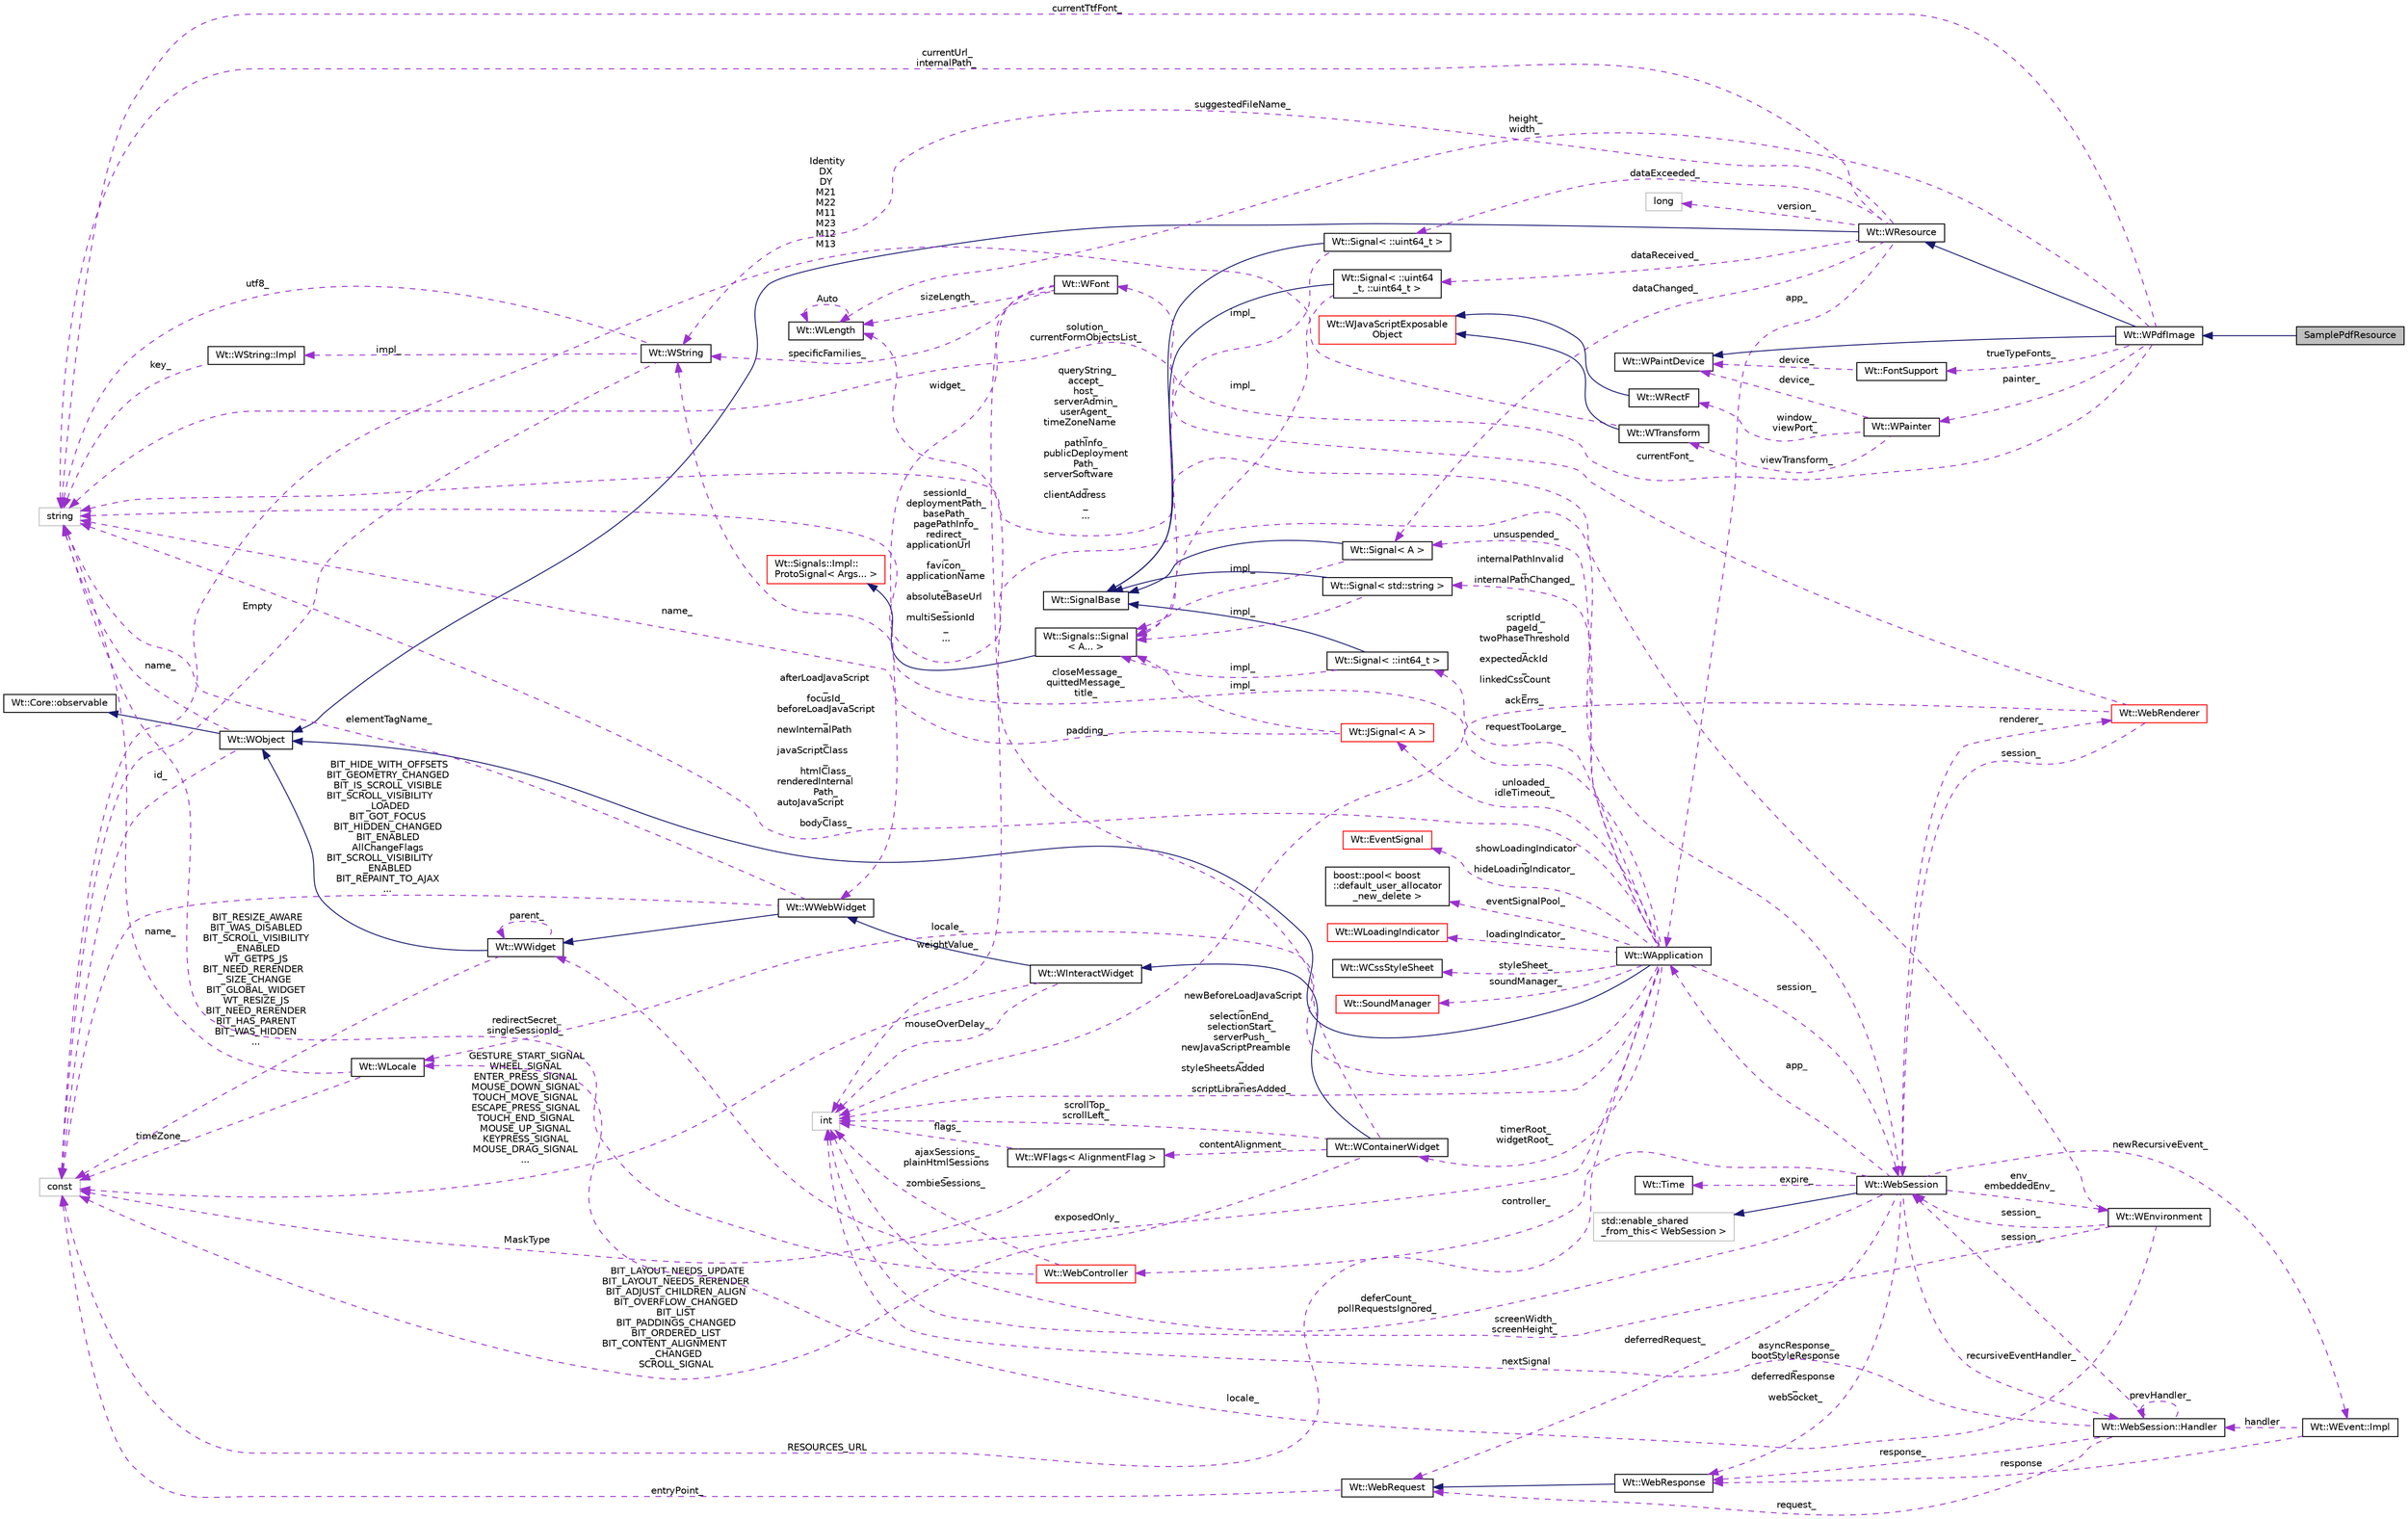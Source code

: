 digraph "SamplePdfResource"
{
 // LATEX_PDF_SIZE
  edge [fontname="Helvetica",fontsize="10",labelfontname="Helvetica",labelfontsize="10"];
  node [fontname="Helvetica",fontsize="10",shape=record];
  rankdir="LR";
  Node1 [label="SamplePdfResource",height=0.2,width=0.4,color="black", fillcolor="grey75", style="filled", fontcolor="black",tooltip=" "];
  Node2 -> Node1 [dir="back",color="midnightblue",fontsize="10",style="solid",fontname="Helvetica"];
  Node2 [label="Wt::WPdfImage",height=0.2,width=0.4,color="black", fillcolor="white", style="filled",URL="$classWt_1_1WPdfImage.html",tooltip="A paint device for rendering to a PDF."];
  Node3 -> Node2 [dir="back",color="midnightblue",fontsize="10",style="solid",fontname="Helvetica"];
  Node3 [label="Wt::WResource",height=0.2,width=0.4,color="black", fillcolor="white", style="filled",URL="$classWt_1_1WResource.html",tooltip="An object which can be rendered in the HTTP protocol."];
  Node4 -> Node3 [dir="back",color="midnightblue",fontsize="10",style="solid",fontname="Helvetica"];
  Node4 [label="Wt::WObject",height=0.2,width=0.4,color="black", fillcolor="white", style="filled",URL="$classWt_1_1WObject.html",tooltip="A base class for objects that participate in the signal/slot system."];
  Node5 -> Node4 [dir="back",color="midnightblue",fontsize="10",style="solid",fontname="Helvetica"];
  Node5 [label="Wt::Core::observable",height=0.2,width=0.4,color="black", fillcolor="white", style="filled",URL="$classWt_1_1Core_1_1observable.html",tooltip="A base class for objects whose life-time can be tracked."];
  Node6 -> Node4 [dir="back",color="darkorchid3",fontsize="10",style="dashed",label=" name_" ,fontname="Helvetica"];
  Node6 [label="string",height=0.2,width=0.4,color="grey75", fillcolor="white", style="filled",tooltip=" "];
  Node7 -> Node4 [dir="back",color="darkorchid3",fontsize="10",style="dashed",label=" id_" ,fontname="Helvetica"];
  Node7 [label="const",height=0.2,width=0.4,color="grey75", fillcolor="white", style="filled",tooltip=" "];
  Node8 -> Node3 [dir="back",color="darkorchid3",fontsize="10",style="dashed",label=" dataChanged_" ,fontname="Helvetica"];
  Node8 [label="Wt::Signal\< A \>",height=0.2,width=0.4,color="black", fillcolor="white", style="filled",URL="$classWt_1_1Signal.html",tooltip="A signal that propagates events to listeners."];
  Node9 -> Node8 [dir="back",color="midnightblue",fontsize="10",style="solid",fontname="Helvetica"];
  Node9 [label="Wt::SignalBase",height=0.2,width=0.4,color="black", fillcolor="white", style="filled",URL="$classWt_1_1SignalBase.html",tooltip="Abstract base class of a signal."];
  Node10 -> Node8 [dir="back",color="darkorchid3",fontsize="10",style="dashed",label=" impl_" ,fontname="Helvetica"];
  Node10 [label="Wt::Signals::Signal\l\< A... \>",height=0.2,width=0.4,color="black", fillcolor="white", style="filled",URL="$structWt_1_1Signals_1_1Signal.html",tooltip=" "];
  Node11 -> Node10 [dir="back",color="midnightblue",fontsize="10",style="solid",fontname="Helvetica"];
  Node11 [label="Wt::Signals::Impl::\lProtoSignal\< Args... \>",height=0.2,width=0.4,color="red", fillcolor="white", style="filled",URL="$classWt_1_1Signals_1_1Impl_1_1ProtoSignal.html",tooltip=" "];
  Node18 -> Node3 [dir="back",color="darkorchid3",fontsize="10",style="dashed",label=" app_" ,fontname="Helvetica"];
  Node18 [label="Wt::WApplication",height=0.2,width=0.4,color="black", fillcolor="white", style="filled",URL="$classWt_1_1WApplication.html",tooltip="Represents an application instance for a single session."];
  Node4 -> Node18 [dir="back",color="midnightblue",fontsize="10",style="solid",fontname="Helvetica"];
  Node19 -> Node18 [dir="back",color="darkorchid3",fontsize="10",style="dashed",label=" timerRoot_\nwidgetRoot_" ,fontname="Helvetica"];
  Node19 [label="Wt::WContainerWidget",height=0.2,width=0.4,color="black", fillcolor="white", style="filled",URL="$classWt_1_1WContainerWidget.html",tooltip="A widget that holds and manages child widgets."];
  Node20 -> Node19 [dir="back",color="midnightblue",fontsize="10",style="solid",fontname="Helvetica"];
  Node20 [label="Wt::WInteractWidget",height=0.2,width=0.4,color="black", fillcolor="white", style="filled",URL="$classWt_1_1WInteractWidget.html",tooltip="An abstract widget that can receive user-interface interaction."];
  Node21 -> Node20 [dir="back",color="midnightblue",fontsize="10",style="solid",fontname="Helvetica"];
  Node21 [label="Wt::WWebWidget",height=0.2,width=0.4,color="black", fillcolor="white", style="filled",URL="$classWt_1_1WWebWidget.html",tooltip="A base class for widgets with an HTML counterpart."];
  Node22 -> Node21 [dir="back",color="midnightblue",fontsize="10",style="solid",fontname="Helvetica"];
  Node22 [label="Wt::WWidget",height=0.2,width=0.4,color="black", fillcolor="white", style="filled",URL="$classWt_1_1WWidget.html",tooltip="The abstract base class for a user-interface component."];
  Node4 -> Node22 [dir="back",color="midnightblue",fontsize="10",style="solid",fontname="Helvetica"];
  Node22 -> Node22 [dir="back",color="darkorchid3",fontsize="10",style="dashed",label=" parent_" ,fontname="Helvetica"];
  Node7 -> Node22 [dir="back",color="darkorchid3",fontsize="10",style="dashed",label=" BIT_RESIZE_AWARE\nBIT_WAS_DISABLED\nBIT_SCROLL_VISIBILITY\l_ENABLED\nWT_GETPS_JS\nBIT_NEED_RERENDER\l_SIZE_CHANGE\nBIT_GLOBAL_WIDGET\nWT_RESIZE_JS\nBIT_NEED_RERENDER\nBIT_HAS_PARENT\nBIT_WAS_HIDDEN\n..." ,fontname="Helvetica"];
  Node6 -> Node21 [dir="back",color="darkorchid3",fontsize="10",style="dashed",label=" elementTagName_" ,fontname="Helvetica"];
  Node7 -> Node21 [dir="back",color="darkorchid3",fontsize="10",style="dashed",label=" BIT_HIDE_WITH_OFFSETS\nBIT_GEOMETRY_CHANGED\nBIT_IS_SCROLL_VISIBLE\nBIT_SCROLL_VISIBILITY\l_LOADED\nBIT_GOT_FOCUS\nBIT_HIDDEN_CHANGED\nBIT_ENABLED\nAllChangeFlags\nBIT_SCROLL_VISIBILITY\l_ENABLED\nBIT_REPAINT_TO_AJAX\n..." ,fontname="Helvetica"];
  Node17 -> Node20 [dir="back",color="darkorchid3",fontsize="10",style="dashed",label=" mouseOverDelay_" ,fontname="Helvetica"];
  Node17 [label="int",height=0.2,width=0.4,color="grey75", fillcolor="white", style="filled",tooltip=" "];
  Node7 -> Node20 [dir="back",color="darkorchid3",fontsize="10",style="dashed",label=" GESTURE_START_SIGNAL\nWHEEL_SIGNAL\nENTER_PRESS_SIGNAL\nMOUSE_DOWN_SIGNAL\nTOUCH_MOVE_SIGNAL\nESCAPE_PRESS_SIGNAL\nTOUCH_END_SIGNAL\nMOUSE_UP_SIGNAL\nKEYPRESS_SIGNAL\nMOUSE_DRAG_SIGNAL\n..." ,fontname="Helvetica"];
  Node17 -> Node19 [dir="back",color="darkorchid3",fontsize="10",style="dashed",label=" scrollTop_\nscrollLeft_" ,fontname="Helvetica"];
  Node23 -> Node19 [dir="back",color="darkorchid3",fontsize="10",style="dashed",label=" contentAlignment_" ,fontname="Helvetica"];
  Node23 [label="Wt::WFlags\< AlignmentFlag \>",height=0.2,width=0.4,color="black", fillcolor="white", style="filled",URL="$classWt_1_1WFlags.html",tooltip=" "];
  Node17 -> Node23 [dir="back",color="darkorchid3",fontsize="10",style="dashed",label=" flags_" ,fontname="Helvetica"];
  Node7 -> Node23 [dir="back",color="darkorchid3",fontsize="10",style="dashed",label=" MaskType" ,fontname="Helvetica"];
  Node24 -> Node19 [dir="back",color="darkorchid3",fontsize="10",style="dashed",label=" padding_" ,fontname="Helvetica"];
  Node24 [label="Wt::WLength",height=0.2,width=0.4,color="black", fillcolor="white", style="filled",URL="$classWt_1_1WLength.html",tooltip="A value class that describes a CSS length."];
  Node24 -> Node24 [dir="back",color="darkorchid3",fontsize="10",style="dashed",label=" Auto" ,fontname="Helvetica"];
  Node7 -> Node19 [dir="back",color="darkorchid3",fontsize="10",style="dashed",label=" BIT_LAYOUT_NEEDS_UPDATE\nBIT_LAYOUT_NEEDS_RERENDER\nBIT_ADJUST_CHILDREN_ALIGN\nBIT_OVERFLOW_CHANGED\nBIT_LIST\nBIT_PADDINGS_CHANGED\nBIT_ORDERED_LIST\nBIT_CONTENT_ALIGNMENT\l_CHANGED\nSCROLL_SIGNAL" ,fontname="Helvetica"];
  Node8 -> Node18 [dir="back",color="darkorchid3",fontsize="10",style="dashed",label=" unsuspended_" ,fontname="Helvetica"];
  Node25 -> Node18 [dir="back",color="darkorchid3",fontsize="10",style="dashed",label=" session_" ,fontname="Helvetica"];
  Node25 [label="Wt::WebSession",height=0.2,width=0.4,color="black", fillcolor="white", style="filled",URL="$classWt_1_1WebSession.html",tooltip=" "];
  Node26 -> Node25 [dir="back",color="midnightblue",fontsize="10",style="solid",fontname="Helvetica"];
  Node26 [label="std::enable_shared\l_from_this\< WebSession \>",height=0.2,width=0.4,color="grey75", fillcolor="white", style="filled",tooltip=" "];
  Node18 -> Node25 [dir="back",color="darkorchid3",fontsize="10",style="dashed",label=" app_" ,fontname="Helvetica"];
  Node27 -> Node25 [dir="back",color="darkorchid3",fontsize="10",style="dashed",label=" env_\nembeddedEnv_" ,fontname="Helvetica"];
  Node27 [label="Wt::WEnvironment",height=0.2,width=0.4,color="black", fillcolor="white", style="filled",URL="$classWt_1_1WEnvironment.html",tooltip="A class that captures information on the application environment."];
  Node25 -> Node27 [dir="back",color="darkorchid3",fontsize="10",style="dashed",label=" session_" ,fontname="Helvetica"];
  Node28 -> Node27 [dir="back",color="darkorchid3",fontsize="10",style="dashed",label=" locale_" ,fontname="Helvetica"];
  Node28 [label="Wt::WLocale",height=0.2,width=0.4,color="black", fillcolor="white", style="filled",URL="$classWt_1_1WLocale.html",tooltip="A locale."];
  Node6 -> Node28 [dir="back",color="darkorchid3",fontsize="10",style="dashed",label=" name_" ,fontname="Helvetica"];
  Node7 -> Node28 [dir="back",color="darkorchid3",fontsize="10",style="dashed",label=" timeZone_" ,fontname="Helvetica"];
  Node17 -> Node27 [dir="back",color="darkorchid3",fontsize="10",style="dashed",label=" screenWidth_\nscreenHeight_" ,fontname="Helvetica"];
  Node6 -> Node27 [dir="back",color="darkorchid3",fontsize="10",style="dashed",label=" queryString_\naccept_\nhost_\nserverAdmin_\nuserAgent_\ntimeZoneName\l_\npathInfo_\npublicDeployment\lPath_\nserverSoftware\l_\nclientAddress\l_\n..." ,fontname="Helvetica"];
  Node29 -> Node25 [dir="back",color="darkorchid3",fontsize="10",style="dashed",label=" deferredRequest_" ,fontname="Helvetica"];
  Node29 [label="Wt::WebRequest",height=0.2,width=0.4,color="black", fillcolor="white", style="filled",URL="$classWt_1_1WebRequest.html",tooltip=" "];
  Node7 -> Node29 [dir="back",color="darkorchid3",fontsize="10",style="dashed",label=" entryPoint_" ,fontname="Helvetica"];
  Node30 -> Node25 [dir="back",color="darkorchid3",fontsize="10",style="dashed",label=" renderer_" ,fontname="Helvetica"];
  Node30 [label="Wt::WebRenderer",height=0.2,width=0.4,color="red", fillcolor="white", style="filled",URL="$classWt_1_1WebRenderer.html",tooltip=" "];
  Node25 -> Node30 [dir="back",color="darkorchid3",fontsize="10",style="dashed",label=" session_" ,fontname="Helvetica"];
  Node17 -> Node30 [dir="back",color="darkorchid3",fontsize="10",style="dashed",label=" scriptId_\npageId_\ntwoPhaseThreshold\l_\nexpectedAckId\l_\nlinkedCssCount\l_\nackErrs_" ,fontname="Helvetica"];
  Node6 -> Node30 [dir="back",color="darkorchid3",fontsize="10",style="dashed",label=" solution_\ncurrentFormObjectsList_" ,fontname="Helvetica"];
  Node33 -> Node25 [dir="back",color="darkorchid3",fontsize="10",style="dashed",label=" newRecursiveEvent_" ,fontname="Helvetica"];
  Node33 [label="Wt::WEvent::Impl",height=0.2,width=0.4,color="black", fillcolor="white", style="filled",URL="$structWt_1_1WEvent_1_1Impl.html",tooltip=" "];
  Node34 -> Node33 [dir="back",color="darkorchid3",fontsize="10",style="dashed",label=" response" ,fontname="Helvetica"];
  Node34 [label="Wt::WebResponse",height=0.2,width=0.4,color="black", fillcolor="white", style="filled",URL="$classWt_1_1WebResponse.html",tooltip=" "];
  Node29 -> Node34 [dir="back",color="midnightblue",fontsize="10",style="solid",fontname="Helvetica"];
  Node35 -> Node33 [dir="back",color="darkorchid3",fontsize="10",style="dashed",label=" handler" ,fontname="Helvetica"];
  Node35 [label="Wt::WebSession::Handler",height=0.2,width=0.4,color="black", fillcolor="white", style="filled",URL="$classWt_1_1WebSession_1_1Handler.html",tooltip=" "];
  Node29 -> Node35 [dir="back",color="darkorchid3",fontsize="10",style="dashed",label=" request_" ,fontname="Helvetica"];
  Node25 -> Node35 [dir="back",color="darkorchid3",fontsize="10",style="dashed",label=" session_" ,fontname="Helvetica"];
  Node34 -> Node35 [dir="back",color="darkorchid3",fontsize="10",style="dashed",label=" response_" ,fontname="Helvetica"];
  Node17 -> Node35 [dir="back",color="darkorchid3",fontsize="10",style="dashed",label=" nextSignal" ,fontname="Helvetica"];
  Node35 -> Node35 [dir="back",color="darkorchid3",fontsize="10",style="dashed",label=" prevHandler_" ,fontname="Helvetica"];
  Node36 -> Node25 [dir="back",color="darkorchid3",fontsize="10",style="dashed",label=" expire_" ,fontname="Helvetica"];
  Node36 [label="Wt::Time",height=0.2,width=0.4,color="black", fillcolor="white", style="filled",URL="$classWt_1_1Time.html",tooltip=" "];
  Node37 -> Node25 [dir="back",color="darkorchid3",fontsize="10",style="dashed",label=" controller_" ,fontname="Helvetica"];
  Node37 [label="Wt::WebController",height=0.2,width=0.4,color="red", fillcolor="white", style="filled",URL="$classWt_1_1WebController.html",tooltip=" "];
  Node17 -> Node37 [dir="back",color="darkorchid3",fontsize="10",style="dashed",label=" ajaxSessions_\nplainHtmlSessions\l_\nzombieSessions_" ,fontname="Helvetica"];
  Node6 -> Node37 [dir="back",color="darkorchid3",fontsize="10",style="dashed",label=" redirectSecret_\nsingleSessionId_" ,fontname="Helvetica"];
  Node34 -> Node25 [dir="back",color="darkorchid3",fontsize="10",style="dashed",label=" asyncResponse_\nbootStyleResponse\l_\ndeferredResponse\l_\nwebSocket_" ,fontname="Helvetica"];
  Node17 -> Node25 [dir="back",color="darkorchid3",fontsize="10",style="dashed",label=" deferCount_\npollRequestsIgnored_" ,fontname="Helvetica"];
  Node6 -> Node25 [dir="back",color="darkorchid3",fontsize="10",style="dashed",label=" sessionId_\ndeploymentPath_\nbasePath_\npagePathInfo_\nredirect_\napplicationUrl\l_\nfavicon_\napplicationName\l_\nabsoluteBaseUrl\l_\nmultiSessionId\l_\n..." ,fontname="Helvetica"];
  Node35 -> Node25 [dir="back",color="darkorchid3",fontsize="10",style="dashed",label=" recursiveEventHandler_" ,fontname="Helvetica"];
  Node44 -> Node18 [dir="back",color="darkorchid3",fontsize="10",style="dashed",label=" closeMessage_\nquittedMessage_\ntitle_" ,fontname="Helvetica"];
  Node44 [label="Wt::WString",height=0.2,width=0.4,color="black", fillcolor="white", style="filled",URL="$classWt_1_1WString.html",tooltip="A value class which describes a locale-aware unicode string."];
  Node45 -> Node44 [dir="back",color="darkorchid3",fontsize="10",style="dashed",label=" impl_" ,fontname="Helvetica"];
  Node45 [label="Wt::WString::Impl",height=0.2,width=0.4,color="black", fillcolor="white", style="filled",URL="$structWt_1_1WString_1_1Impl.html",tooltip=" "];
  Node6 -> Node45 [dir="back",color="darkorchid3",fontsize="10",style="dashed",label=" key_" ,fontname="Helvetica"];
  Node6 -> Node44 [dir="back",color="darkorchid3",fontsize="10",style="dashed",label=" utf8_" ,fontname="Helvetica"];
  Node7 -> Node44 [dir="back",color="darkorchid3",fontsize="10",style="dashed",label=" Empty" ,fontname="Helvetica"];
  Node46 -> Node18 [dir="back",color="darkorchid3",fontsize="10",style="dashed",label=" showLoadingIndicator\l_\nhideLoadingIndicator_" ,fontname="Helvetica"];
  Node46 [label="Wt::EventSignal",height=0.2,width=0.4,color="red", fillcolor="white", style="filled",URL="$classWt_1_1EventSignal.html",tooltip="A signal that conveys user-interface events."];
  Node48 -> Node18 [dir="back",color="darkorchid3",fontsize="10",style="dashed",label=" eventSignalPool_" ,fontname="Helvetica"];
  Node48 [label="boost::pool\< boost\l::default_user_allocator\l_new_delete \>",height=0.2,width=0.4,color="black", fillcolor="white", style="filled",URL="$classboost_1_1pool.html",tooltip=" "];
  Node28 -> Node18 [dir="back",color="darkorchid3",fontsize="10",style="dashed",label=" locale_" ,fontname="Helvetica"];
  Node49 -> Node18 [dir="back",color="darkorchid3",fontsize="10",style="dashed",label=" unloaded_\nidleTimeout_" ,fontname="Helvetica"];
  Node49 [label="Wt::JSignal\< A \>",height=0.2,width=0.4,color="red", fillcolor="white", style="filled",URL="$classWt_1_1JSignal.html",tooltip="A signal to relay JavaScript to C++ calls."];
  Node6 -> Node49 [dir="back",color="darkorchid3",fontsize="10",style="dashed",label=" name_" ,fontname="Helvetica"];
  Node10 -> Node49 [dir="back",color="darkorchid3",fontsize="10",style="dashed",label=" impl_" ,fontname="Helvetica"];
  Node52 -> Node18 [dir="back",color="darkorchid3",fontsize="10",style="dashed",label=" loadingIndicator_" ,fontname="Helvetica"];
  Node52 [label="Wt::WLoadingIndicator",height=0.2,width=0.4,color="red", fillcolor="white", style="filled",URL="$classWt_1_1WLoadingIndicator.html",tooltip="An abstract interface for a loading indicator."];
  Node54 -> Node18 [dir="back",color="darkorchid3",fontsize="10",style="dashed",label=" styleSheet_" ,fontname="Helvetica"];
  Node54 [label="Wt::WCssStyleSheet",height=0.2,width=0.4,color="black", fillcolor="white", style="filled",URL="$classWt_1_1WCssStyleSheet.html",tooltip="A CSS style sheet."];
  Node55 -> Node18 [dir="back",color="darkorchid3",fontsize="10",style="dashed",label=" internalPathInvalid\l_\ninternalPathChanged_" ,fontname="Helvetica"];
  Node55 [label="Wt::Signal\< std::string \>",height=0.2,width=0.4,color="black", fillcolor="white", style="filled",URL="$classWt_1_1Signal.html",tooltip=" "];
  Node9 -> Node55 [dir="back",color="midnightblue",fontsize="10",style="solid",fontname="Helvetica"];
  Node10 -> Node55 [dir="back",color="darkorchid3",fontsize="10",style="dashed",label=" impl_" ,fontname="Helvetica"];
  Node56 -> Node18 [dir="back",color="darkorchid3",fontsize="10",style="dashed",label=" requestTooLarge_" ,fontname="Helvetica"];
  Node56 [label="Wt::Signal\< ::int64_t \>",height=0.2,width=0.4,color="black", fillcolor="white", style="filled",URL="$classWt_1_1Signal.html",tooltip=" "];
  Node9 -> Node56 [dir="back",color="midnightblue",fontsize="10",style="solid",fontname="Helvetica"];
  Node10 -> Node56 [dir="back",color="darkorchid3",fontsize="10",style="dashed",label=" impl_" ,fontname="Helvetica"];
  Node17 -> Node18 [dir="back",color="darkorchid3",fontsize="10",style="dashed",label=" newBeforeLoadJavaScript\l_\nselectionEnd_\nselectionStart_\nserverPush_\nnewJavaScriptPreamble\l_\nstyleSheetsAdded\l_\nscriptLibrariesAdded_" ,fontname="Helvetica"];
  Node57 -> Node18 [dir="back",color="darkorchid3",fontsize="10",style="dashed",label=" soundManager_" ,fontname="Helvetica"];
  Node57 [label="Wt::SoundManager",height=0.2,width=0.4,color="red", fillcolor="white", style="filled",URL="$classWt_1_1SoundManager.html",tooltip=" "];
  Node22 -> Node18 [dir="back",color="darkorchid3",fontsize="10",style="dashed",label=" exposedOnly_" ,fontname="Helvetica"];
  Node6 -> Node18 [dir="back",color="darkorchid3",fontsize="10",style="dashed",label=" afterLoadJavaScript\l_\nfocusId_\nbeforeLoadJavaScript\l_\nnewInternalPath\l_\njavaScriptClass\l_\nhtmlClass_\nrenderedInternal\lPath_\nautoJavaScript\l_\nbodyClass_" ,fontname="Helvetica"];
  Node7 -> Node18 [dir="back",color="darkorchid3",fontsize="10",style="dashed",label=" RESOURCES_URL" ,fontname="Helvetica"];
  Node68 -> Node3 [dir="back",color="darkorchid3",fontsize="10",style="dashed",label=" dataReceived_" ,fontname="Helvetica"];
  Node68 [label="Wt::Signal\< ::uint64\l_t, ::uint64_t \>",height=0.2,width=0.4,color="black", fillcolor="white", style="filled",URL="$classWt_1_1Signal.html",tooltip=" "];
  Node9 -> Node68 [dir="back",color="midnightblue",fontsize="10",style="solid",fontname="Helvetica"];
  Node10 -> Node68 [dir="back",color="darkorchid3",fontsize="10",style="dashed",label=" impl_" ,fontname="Helvetica"];
  Node44 -> Node3 [dir="back",color="darkorchid3",fontsize="10",style="dashed",label=" suggestedFileName_" ,fontname="Helvetica"];
  Node6 -> Node3 [dir="back",color="darkorchid3",fontsize="10",style="dashed",label=" currentUrl_\ninternalPath_" ,fontname="Helvetica"];
  Node69 -> Node3 [dir="back",color="darkorchid3",fontsize="10",style="dashed",label=" version_" ,fontname="Helvetica"];
  Node69 [label="long",height=0.2,width=0.4,color="grey75", fillcolor="white", style="filled",tooltip=" "];
  Node70 -> Node3 [dir="back",color="darkorchid3",fontsize="10",style="dashed",label=" dataExceeded_" ,fontname="Helvetica"];
  Node70 [label="Wt::Signal\< ::uint64_t \>",height=0.2,width=0.4,color="black", fillcolor="white", style="filled",URL="$classWt_1_1Signal.html",tooltip=" "];
  Node9 -> Node70 [dir="back",color="midnightblue",fontsize="10",style="solid",fontname="Helvetica"];
  Node10 -> Node70 [dir="back",color="darkorchid3",fontsize="10",style="dashed",label=" impl_" ,fontname="Helvetica"];
  Node71 -> Node2 [dir="back",color="midnightblue",fontsize="10",style="solid",fontname="Helvetica"];
  Node71 [label="Wt::WPaintDevice",height=0.2,width=0.4,color="black", fillcolor="white", style="filled",URL="$classWt_1_1WPaintDevice.html",tooltip="The abstract base class for a paint device."];
  Node72 -> Node2 [dir="back",color="darkorchid3",fontsize="10",style="dashed",label=" trueTypeFonts_" ,fontname="Helvetica"];
  Node72 [label="Wt::FontSupport",height=0.2,width=0.4,color="black", fillcolor="white", style="filled",URL="$classWt_1_1FontSupport.html",tooltip=" "];
  Node71 -> Node72 [dir="back",color="darkorchid3",fontsize="10",style="dashed",label=" device_" ,fontname="Helvetica"];
  Node73 -> Node2 [dir="back",color="darkorchid3",fontsize="10",style="dashed",label=" painter_" ,fontname="Helvetica"];
  Node73 [label="Wt::WPainter",height=0.2,width=0.4,color="black", fillcolor="white", style="filled",URL="$classWt_1_1WPainter.html",tooltip="Vector graphics painting class."];
  Node71 -> Node73 [dir="back",color="darkorchid3",fontsize="10",style="dashed",label=" device_" ,fontname="Helvetica"];
  Node74 -> Node73 [dir="back",color="darkorchid3",fontsize="10",style="dashed",label=" viewTransform_" ,fontname="Helvetica"];
  Node74 [label="Wt::WTransform",height=0.2,width=0.4,color="black", fillcolor="white", style="filled",URL="$classWt_1_1WTransform.html",tooltip="A value class that defines a 2D affine transformation matrix."];
  Node75 -> Node74 [dir="back",color="midnightblue",fontsize="10",style="solid",fontname="Helvetica"];
  Node75 [label="Wt::WJavaScriptExposable\lObject",height=0.2,width=0.4,color="red", fillcolor="white", style="filled",URL="$classWt_1_1WJavaScriptExposableObject.html",tooltip="A JavaScript exposable object."];
  Node7 -> Node74 [dir="back",color="darkorchid3",fontsize="10",style="dashed",label=" Identity\nDX\nDY\nM21\nM22\nM11\nM23\nM12\nM13" ,fontname="Helvetica"];
  Node78 -> Node73 [dir="back",color="darkorchid3",fontsize="10",style="dashed",label=" window_\nviewPort_" ,fontname="Helvetica"];
  Node78 [label="Wt::WRectF",height=0.2,width=0.4,color="black", fillcolor="white", style="filled",URL="$classWt_1_1WRectF.html",tooltip="A value class that defines a rectangle."];
  Node75 -> Node78 [dir="back",color="midnightblue",fontsize="10",style="solid",fontname="Helvetica"];
  Node6 -> Node2 [dir="back",color="darkorchid3",fontsize="10",style="dashed",label=" currentTtfFont_" ,fontname="Helvetica"];
  Node79 -> Node2 [dir="back",color="darkorchid3",fontsize="10",style="dashed",label=" currentFont_" ,fontname="Helvetica"];
  Node79 [label="Wt::WFont",height=0.2,width=0.4,color="black", fillcolor="white", style="filled",URL="$classWt_1_1WFont.html",tooltip="A value class that describes a font."];
  Node44 -> Node79 [dir="back",color="darkorchid3",fontsize="10",style="dashed",label=" specificFamilies_" ,fontname="Helvetica"];
  Node17 -> Node79 [dir="back",color="darkorchid3",fontsize="10",style="dashed",label=" weightValue_" ,fontname="Helvetica"];
  Node21 -> Node79 [dir="back",color="darkorchid3",fontsize="10",style="dashed",label=" widget_" ,fontname="Helvetica"];
  Node24 -> Node79 [dir="back",color="darkorchid3",fontsize="10",style="dashed",label=" sizeLength_" ,fontname="Helvetica"];
  Node24 -> Node2 [dir="back",color="darkorchid3",fontsize="10",style="dashed",label=" height_\nwidth_" ,fontname="Helvetica"];
}
